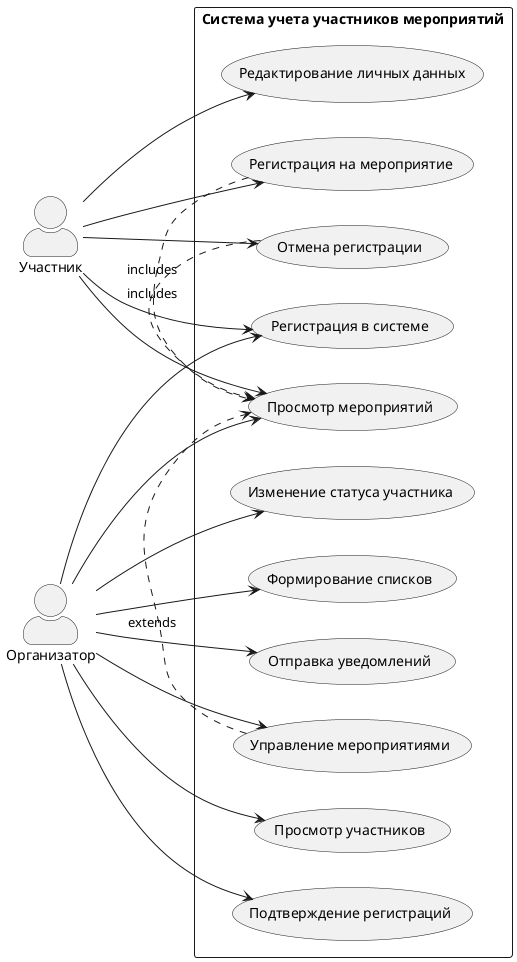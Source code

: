 @startuml
left to right direction
skinparam packageStyle rectangle
skinparam actorStyle awesome

actor "Участник" as Participant
actor "Организатор" as Organizer

package "Система учета участников мероприятий" {
  usecase "Регистрация в системе" as UC_Register
  usecase "Просмотр мероприятий" as UC_ViewEvents
  usecase "Регистрация на мероприятие" as UC_RegisterEvent
  usecase "Отмена регистрации" as UC_CancelRegistration
  usecase "Редактирование личных данных" as UC_EditProfile
  
  usecase "Управление мероприятиями" as UC_ManageEvents
  usecase "Просмотр участников" as UC_ViewParticipants
  usecase "Подтверждение регистраций" as UC_ConfirmRegistration
  usecase "Изменение статуса участника" as UC_ChangeStatus
  usecase "Формирование списков" as UC_GenerateLists
  usecase "Отправка уведомлений" as UC_SendNotifications
}

' Связи участника
Participant --> UC_Register
Participant --> UC_ViewEvents
Participant --> UC_RegisterEvent
Participant --> UC_CancelRegistration
Participant --> UC_EditProfile

' Связи организатора
Organizer --> UC_ManageEvents
Organizer --> UC_ViewParticipants
Organizer --> UC_ConfirmRegistration
Organizer --> UC_ChangeStatus
Organizer --> UC_GenerateLists
Organizer --> UC_SendNotifications
Organizer --> UC_ViewEvents
Organizer --> UC_Register

' Расширения и включения
UC_ManageEvents .> UC_ViewEvents : extends
UC_RegisterEvent .> UC_ViewEvents : includes
UC_CancelRegistration .> UC_ViewEvents : includes

@enduml

